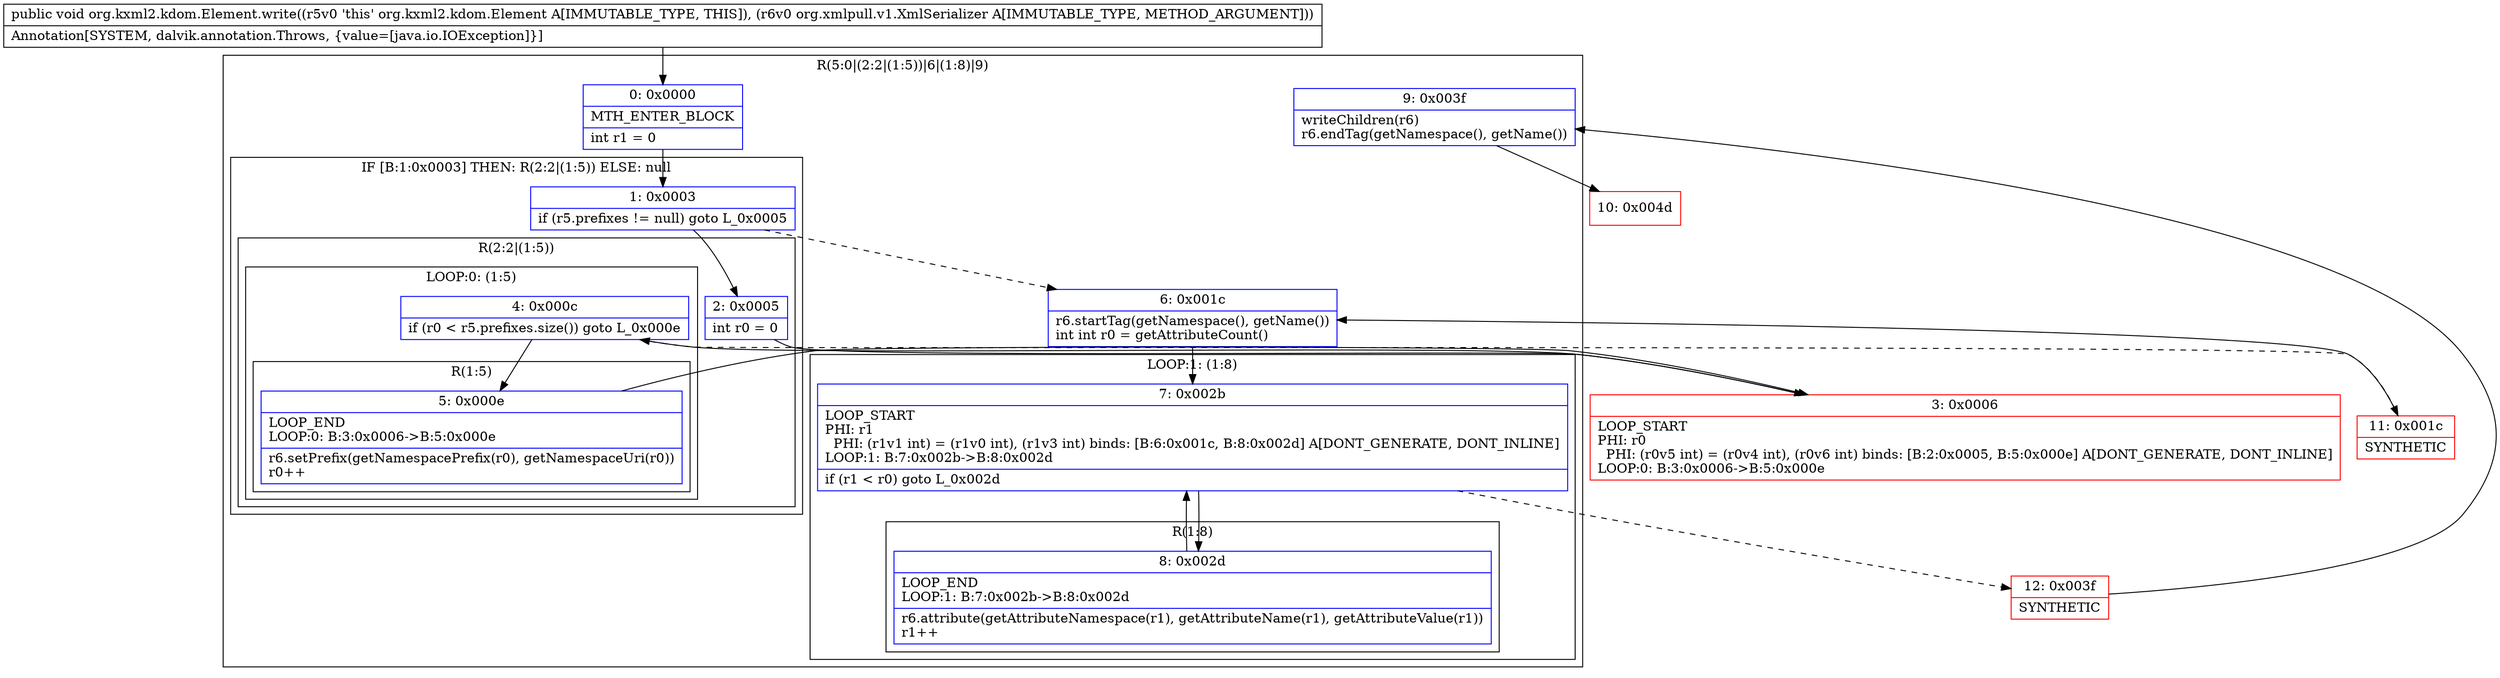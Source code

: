 digraph "CFG fororg.kxml2.kdom.Element.write(Lorg\/xmlpull\/v1\/XmlSerializer;)V" {
subgraph cluster_Region_712016324 {
label = "R(5:0|(2:2|(1:5))|6|(1:8)|9)";
node [shape=record,color=blue];
Node_0 [shape=record,label="{0\:\ 0x0000|MTH_ENTER_BLOCK\l|int r1 = 0\l}"];
subgraph cluster_IfRegion_1537502497 {
label = "IF [B:1:0x0003] THEN: R(2:2|(1:5)) ELSE: null";
node [shape=record,color=blue];
Node_1 [shape=record,label="{1\:\ 0x0003|if (r5.prefixes != null) goto L_0x0005\l}"];
subgraph cluster_Region_1381935565 {
label = "R(2:2|(1:5))";
node [shape=record,color=blue];
Node_2 [shape=record,label="{2\:\ 0x0005|int r0 = 0\l}"];
subgraph cluster_LoopRegion_2081320163 {
label = "LOOP:0: (1:5)";
node [shape=record,color=blue];
Node_4 [shape=record,label="{4\:\ 0x000c|if (r0 \< r5.prefixes.size()) goto L_0x000e\l}"];
subgraph cluster_Region_1186190096 {
label = "R(1:5)";
node [shape=record,color=blue];
Node_5 [shape=record,label="{5\:\ 0x000e|LOOP_END\lLOOP:0: B:3:0x0006\-\>B:5:0x000e\l|r6.setPrefix(getNamespacePrefix(r0), getNamespaceUri(r0))\lr0++\l}"];
}
}
}
}
Node_6 [shape=record,label="{6\:\ 0x001c|r6.startTag(getNamespace(), getName())\lint int r0 = getAttributeCount()\l}"];
subgraph cluster_LoopRegion_1459457877 {
label = "LOOP:1: (1:8)";
node [shape=record,color=blue];
Node_7 [shape=record,label="{7\:\ 0x002b|LOOP_START\lPHI: r1 \l  PHI: (r1v1 int) = (r1v0 int), (r1v3 int) binds: [B:6:0x001c, B:8:0x002d] A[DONT_GENERATE, DONT_INLINE]\lLOOP:1: B:7:0x002b\-\>B:8:0x002d\l|if (r1 \< r0) goto L_0x002d\l}"];
subgraph cluster_Region_1565716107 {
label = "R(1:8)";
node [shape=record,color=blue];
Node_8 [shape=record,label="{8\:\ 0x002d|LOOP_END\lLOOP:1: B:7:0x002b\-\>B:8:0x002d\l|r6.attribute(getAttributeNamespace(r1), getAttributeName(r1), getAttributeValue(r1))\lr1++\l}"];
}
}
Node_9 [shape=record,label="{9\:\ 0x003f|writeChildren(r6)\lr6.endTag(getNamespace(), getName())\l}"];
}
Node_3 [shape=record,color=red,label="{3\:\ 0x0006|LOOP_START\lPHI: r0 \l  PHI: (r0v5 int) = (r0v4 int), (r0v6 int) binds: [B:2:0x0005, B:5:0x000e] A[DONT_GENERATE, DONT_INLINE]\lLOOP:0: B:3:0x0006\-\>B:5:0x000e\l}"];
Node_10 [shape=record,color=red,label="{10\:\ 0x004d}"];
Node_11 [shape=record,color=red,label="{11\:\ 0x001c|SYNTHETIC\l}"];
Node_12 [shape=record,color=red,label="{12\:\ 0x003f|SYNTHETIC\l}"];
MethodNode[shape=record,label="{public void org.kxml2.kdom.Element.write((r5v0 'this' org.kxml2.kdom.Element A[IMMUTABLE_TYPE, THIS]), (r6v0 org.xmlpull.v1.XmlSerializer A[IMMUTABLE_TYPE, METHOD_ARGUMENT]))  | Annotation[SYSTEM, dalvik.annotation.Throws, \{value=[java.io.IOException]\}]\l}"];
MethodNode -> Node_0;
Node_0 -> Node_1;
Node_1 -> Node_2;
Node_1 -> Node_6[style=dashed];
Node_2 -> Node_3;
Node_4 -> Node_5;
Node_4 -> Node_11[style=dashed];
Node_5 -> Node_3;
Node_6 -> Node_7;
Node_7 -> Node_8;
Node_7 -> Node_12[style=dashed];
Node_8 -> Node_7;
Node_9 -> Node_10;
Node_3 -> Node_4;
Node_11 -> Node_6;
Node_12 -> Node_9;
}

